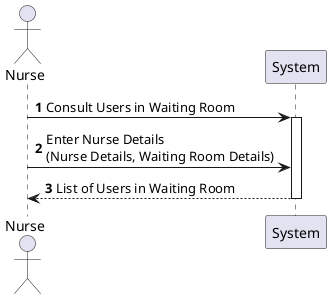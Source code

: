 @startuml
autonumber
actor Nurse

Nurse -> System: Consult Users in Waiting Room
activate System

' Nurse provides details for the waiting room consultation
Nurse -> System: Enter Nurse Details\n(Nurse Details, Waiting Room Details)

' System processes the request and provides a list of users
System --> Nurse: List of Users in Waiting Room

deactivate System
@enduml

